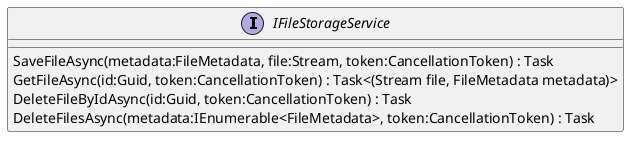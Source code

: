 @startuml
interface IFileStorageService {
    SaveFileAsync(metadata:FileMetadata, file:Stream, token:CancellationToken) : Task
    GetFileAsync(id:Guid, token:CancellationToken) : Task<(Stream file, FileMetadata metadata)>
    DeleteFileByIdAsync(id:Guid, token:CancellationToken) : Task
    DeleteFilesAsync(metadata:IEnumerable<FileMetadata>, token:CancellationToken) : Task
}
@enduml
